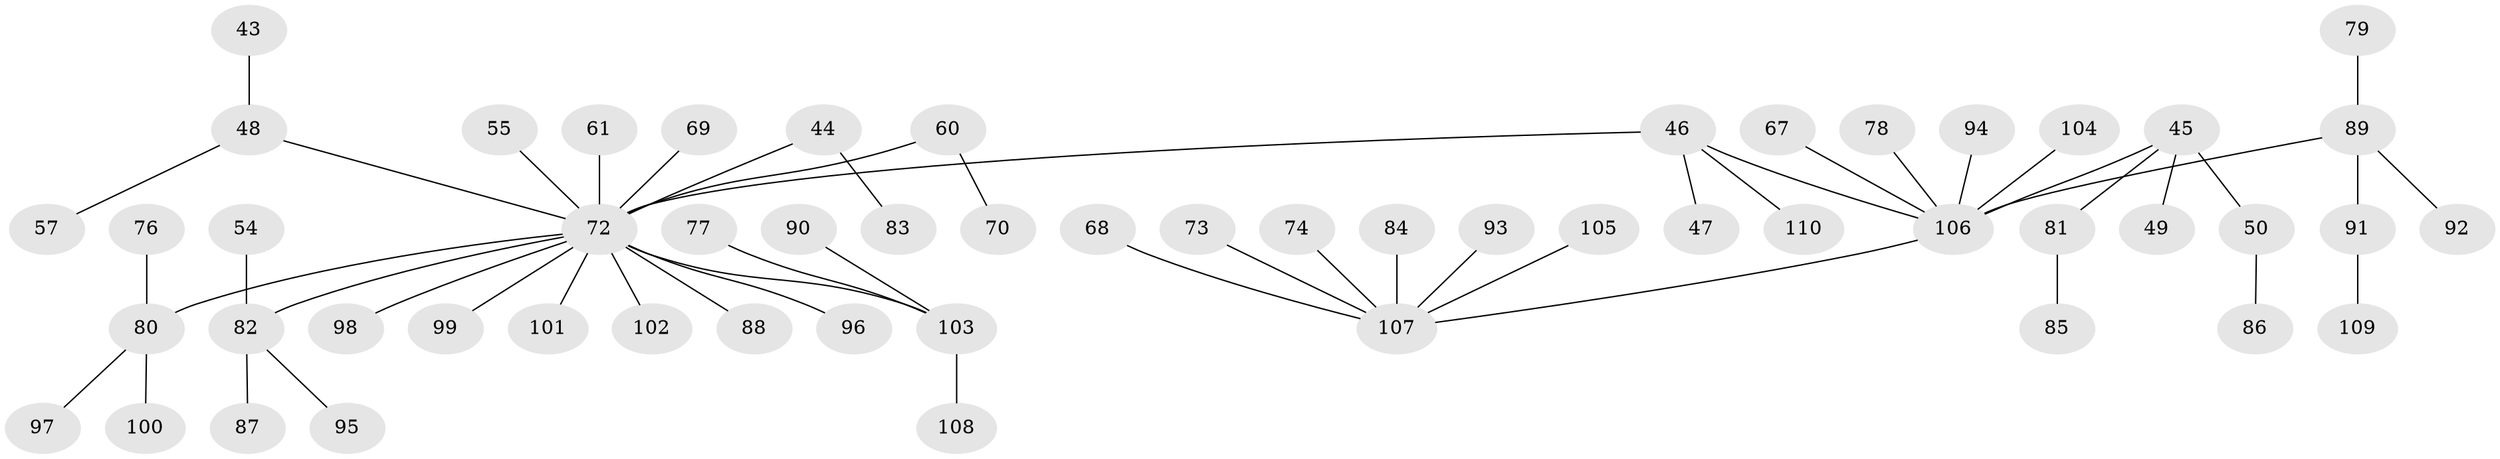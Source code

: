 // original degree distribution, {6: 0.02727272727272727, 3: 0.14545454545454545, 5: 0.045454545454545456, 2: 0.18181818181818182, 4: 0.06363636363636363, 1: 0.5363636363636364}
// Generated by graph-tools (version 1.1) at 2025/52/03/09/25 04:52:27]
// undirected, 55 vertices, 54 edges
graph export_dot {
graph [start="1"]
  node [color=gray90,style=filled];
  43;
  44;
  45;
  46 [super="+21"];
  47;
  48 [super="+33+38"];
  49;
  50;
  54;
  55;
  57;
  60;
  61;
  67;
  68;
  69;
  70;
  72 [super="+3+19+35+42+13+16+26+30+34"];
  73;
  74;
  76;
  77;
  78;
  79;
  80 [super="+58"];
  81;
  82 [super="+15"];
  83;
  84;
  85;
  86;
  87;
  88 [super="+22"];
  89 [super="+65"];
  90;
  91 [super="+23+31"];
  92;
  93;
  94;
  95;
  96;
  97;
  98;
  99;
  100;
  101;
  102;
  103 [super="+64+71+75"];
  104;
  105;
  106 [super="+10+11+53"];
  107 [super="+24+25+28+36+66+40"];
  108;
  109;
  110;
  43 -- 48;
  44 -- 83;
  44 -- 72;
  45 -- 49;
  45 -- 50;
  45 -- 81;
  45 -- 106;
  46 -- 106;
  46 -- 110;
  46 -- 47;
  46 -- 72;
  48 -- 72;
  48 -- 57;
  50 -- 86;
  54 -- 82;
  55 -- 72;
  60 -- 70;
  60 -- 72;
  61 -- 72;
  67 -- 106;
  68 -- 107;
  69 -- 72;
  72 -- 96;
  72 -- 101;
  72 -- 102;
  72 -- 98;
  72 -- 80;
  72 -- 82;
  72 -- 103;
  72 -- 88;
  72 -- 99;
  73 -- 107;
  74 -- 107;
  76 -- 80;
  77 -- 103;
  78 -- 106;
  79 -- 89;
  80 -- 97;
  80 -- 100;
  81 -- 85;
  82 -- 87;
  82 -- 95;
  84 -- 107;
  89 -- 106;
  89 -- 91;
  89 -- 92;
  90 -- 103;
  91 -- 109;
  93 -- 107;
  94 -- 106;
  103 -- 108;
  104 -- 106;
  105 -- 107;
  106 -- 107;
}
